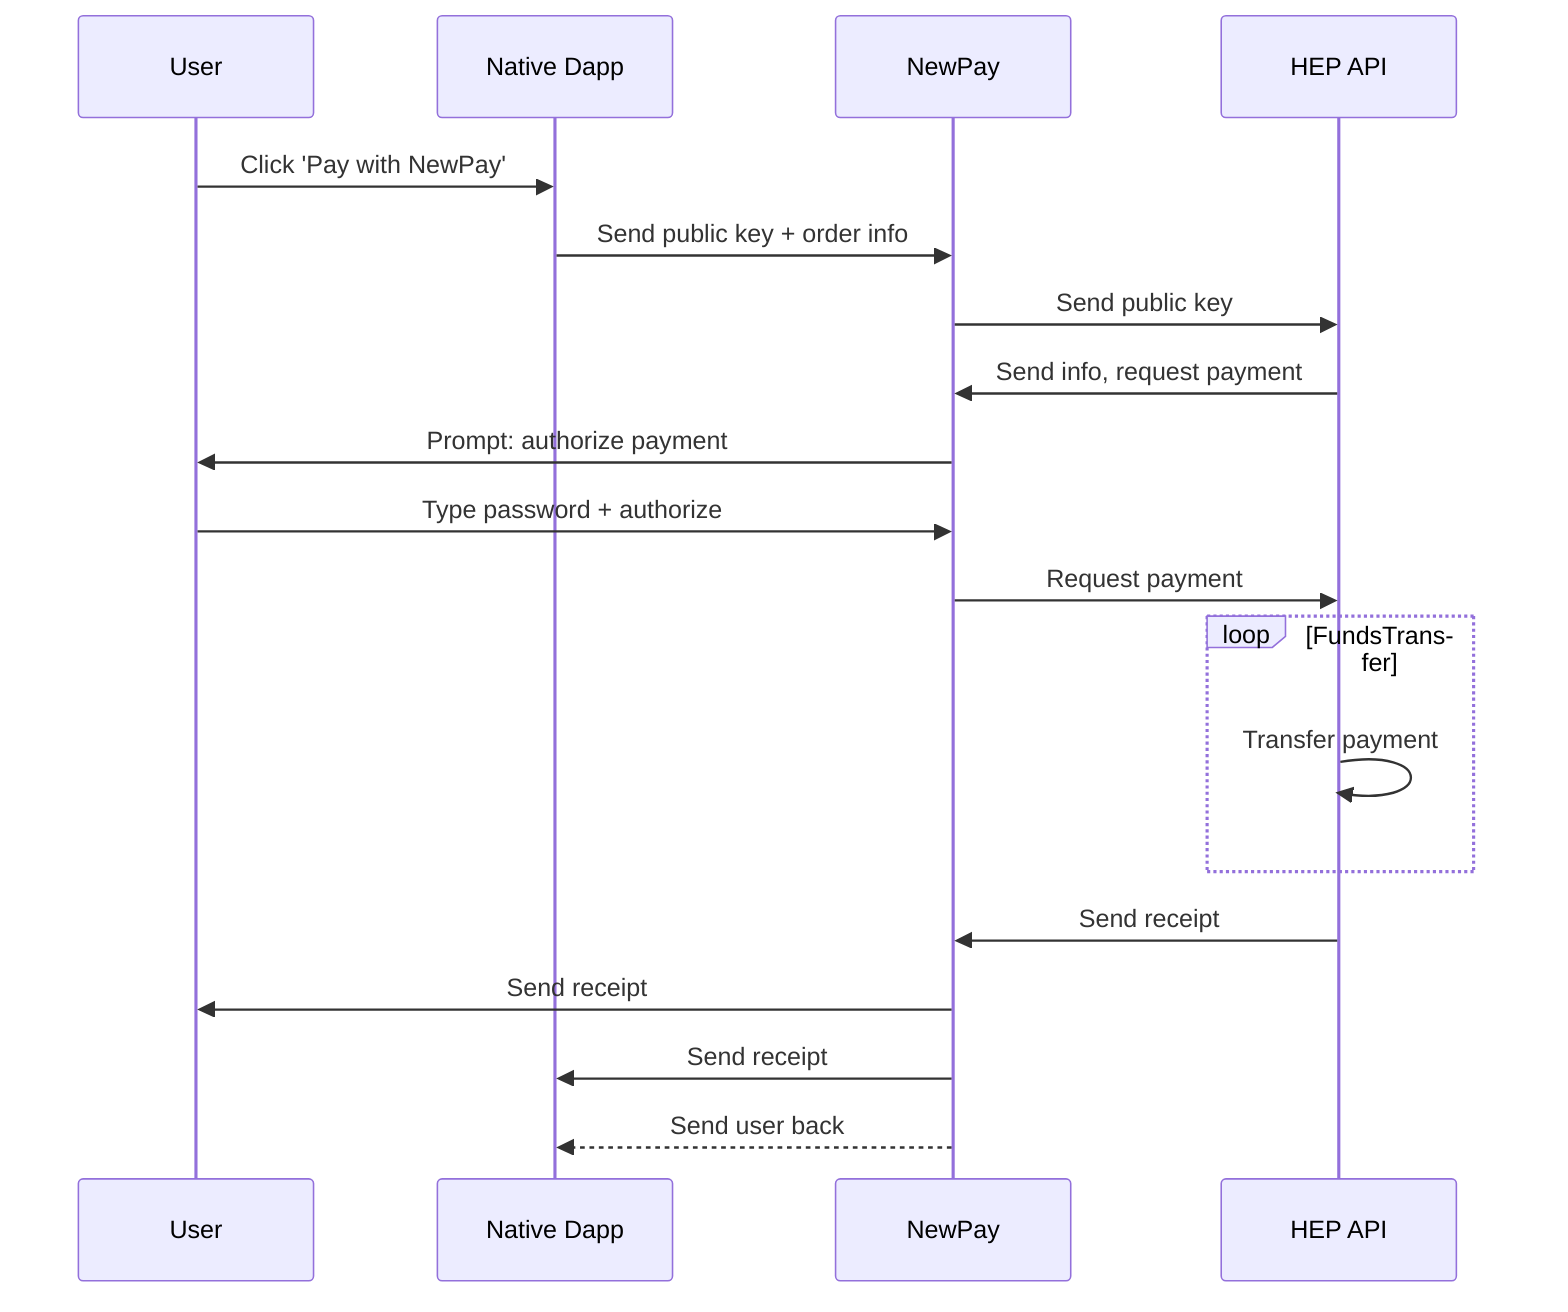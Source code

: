 sequenceDiagram;
    participant User;
    participant Native Dapp;
	participant NewPay;
	participant HEP API;

    User->>Native Dapp: Click 'Pay with NewPay';
	Native Dapp->>NewPay: Send public key + order info;
	NewPay->>HEP API: Send public key;
	HEP API->>NewPay: Send info, request payment;
	NewPay->> User: Prompt: authorize payment;
	User->>NewPay: Type password + authorize;
	NewPay->>HEP API: Request payment;
loop FundsTransfer;
        HEP API->>HEP API: Transfer payment;
	end;
	HEP API->>NewPay: Send receipt;
	NewPay->>User: Send receipt;
	NewPay->>Native Dapp: Send receipt;
	NewPay-->>Native Dapp: Send user back;
